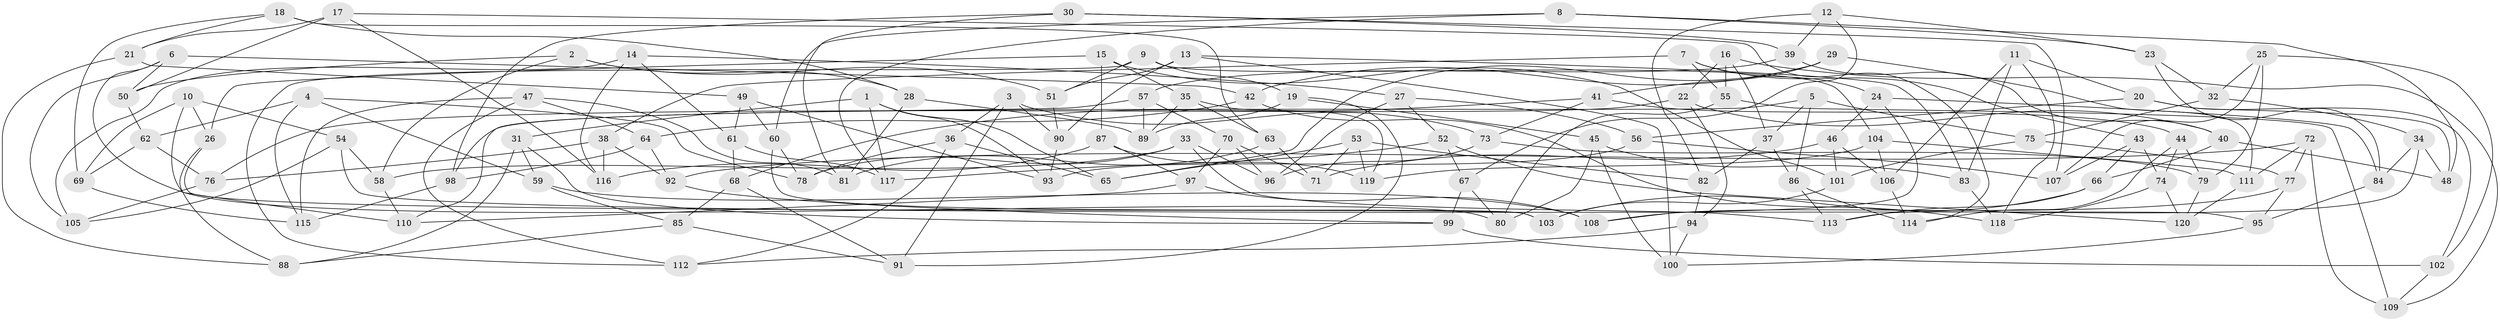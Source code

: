 // Generated by graph-tools (version 1.1) at 2025/57/03/09/25 04:57:11]
// undirected, 120 vertices, 240 edges
graph export_dot {
graph [start="1"]
  node [color=gray90,style=filled];
  1;
  2;
  3;
  4;
  5;
  6;
  7;
  8;
  9;
  10;
  11;
  12;
  13;
  14;
  15;
  16;
  17;
  18;
  19;
  20;
  21;
  22;
  23;
  24;
  25;
  26;
  27;
  28;
  29;
  30;
  31;
  32;
  33;
  34;
  35;
  36;
  37;
  38;
  39;
  40;
  41;
  42;
  43;
  44;
  45;
  46;
  47;
  48;
  49;
  50;
  51;
  52;
  53;
  54;
  55;
  56;
  57;
  58;
  59;
  60;
  61;
  62;
  63;
  64;
  65;
  66;
  67;
  68;
  69;
  70;
  71;
  72;
  73;
  74;
  75;
  76;
  77;
  78;
  79;
  80;
  81;
  82;
  83;
  84;
  85;
  86;
  87;
  88;
  89;
  90;
  91;
  92;
  93;
  94;
  95;
  96;
  97;
  98;
  99;
  100;
  101;
  102;
  103;
  104;
  105;
  106;
  107;
  108;
  109;
  110;
  111;
  112;
  113;
  114;
  115;
  116;
  117;
  118;
  119;
  120;
  1 -- 93;
  1 -- 65;
  1 -- 31;
  1 -- 117;
  2 -- 51;
  2 -- 58;
  2 -- 28;
  2 -- 50;
  3 -- 36;
  3 -- 90;
  3 -- 73;
  3 -- 91;
  4 -- 59;
  4 -- 62;
  4 -- 78;
  4 -- 115;
  5 -- 86;
  5 -- 98;
  5 -- 75;
  5 -- 37;
  6 -- 80;
  6 -- 105;
  6 -- 50;
  6 -- 42;
  7 -- 55;
  7 -- 24;
  7 -- 43;
  7 -- 38;
  8 -- 48;
  8 -- 117;
  8 -- 60;
  8 -- 23;
  9 -- 112;
  9 -- 19;
  9 -- 104;
  9 -- 51;
  10 -- 26;
  10 -- 54;
  10 -- 110;
  10 -- 69;
  11 -- 83;
  11 -- 106;
  11 -- 118;
  11 -- 20;
  12 -- 82;
  12 -- 23;
  12 -- 39;
  12 -- 67;
  13 -- 83;
  13 -- 51;
  13 -- 90;
  13 -- 100;
  14 -- 105;
  14 -- 116;
  14 -- 27;
  14 -- 61;
  15 -- 26;
  15 -- 101;
  15 -- 35;
  15 -- 87;
  16 -- 37;
  16 -- 22;
  16 -- 109;
  16 -- 55;
  17 -- 50;
  17 -- 116;
  17 -- 114;
  17 -- 21;
  18 -- 28;
  18 -- 21;
  18 -- 63;
  18 -- 69;
  19 -- 45;
  19 -- 89;
  19 -- 91;
  20 -- 56;
  20 -- 102;
  20 -- 48;
  21 -- 88;
  21 -- 49;
  22 -- 76;
  22 -- 40;
  22 -- 94;
  23 -- 84;
  23 -- 32;
  24 -- 84;
  24 -- 108;
  24 -- 46;
  25 -- 107;
  25 -- 102;
  25 -- 79;
  25 -- 32;
  26 -- 103;
  26 -- 88;
  27 -- 96;
  27 -- 56;
  27 -- 52;
  28 -- 81;
  28 -- 89;
  29 -- 65;
  29 -- 41;
  29 -- 42;
  29 -- 111;
  30 -- 39;
  30 -- 107;
  30 -- 81;
  30 -- 98;
  31 -- 88;
  31 -- 59;
  31 -- 99;
  32 -- 75;
  32 -- 34;
  33 -- 78;
  33 -- 58;
  33 -- 113;
  33 -- 96;
  34 -- 48;
  34 -- 113;
  34 -- 84;
  35 -- 63;
  35 -- 119;
  35 -- 89;
  36 -- 112;
  36 -- 65;
  36 -- 78;
  37 -- 82;
  37 -- 86;
  38 -- 92;
  38 -- 116;
  38 -- 76;
  39 -- 57;
  39 -- 40;
  40 -- 48;
  40 -- 66;
  41 -- 68;
  41 -- 44;
  41 -- 73;
  42 -- 118;
  42 -- 64;
  43 -- 74;
  43 -- 107;
  43 -- 66;
  44 -- 79;
  44 -- 114;
  44 -- 74;
  45 -- 100;
  45 -- 83;
  45 -- 80;
  46 -- 106;
  46 -- 101;
  46 -- 71;
  47 -- 112;
  47 -- 81;
  47 -- 115;
  47 -- 64;
  49 -- 60;
  49 -- 93;
  49 -- 61;
  50 -- 62;
  51 -- 90;
  52 -- 120;
  52 -- 67;
  52 -- 117;
  53 -- 71;
  53 -- 65;
  53 -- 119;
  53 -- 82;
  54 -- 95;
  54 -- 58;
  54 -- 105;
  55 -- 109;
  55 -- 80;
  56 -- 107;
  56 -- 93;
  57 -- 110;
  57 -- 89;
  57 -- 70;
  58 -- 110;
  59 -- 85;
  59 -- 108;
  60 -- 78;
  60 -- 103;
  61 -- 68;
  61 -- 117;
  62 -- 76;
  62 -- 69;
  63 -- 81;
  63 -- 71;
  64 -- 98;
  64 -- 92;
  66 -- 113;
  66 -- 103;
  67 -- 99;
  67 -- 80;
  68 -- 91;
  68 -- 85;
  69 -- 115;
  70 -- 97;
  70 -- 71;
  70 -- 96;
  72 -- 92;
  72 -- 77;
  72 -- 109;
  72 -- 111;
  73 -- 79;
  73 -- 96;
  74 -- 118;
  74 -- 120;
  75 -- 77;
  75 -- 101;
  76 -- 105;
  77 -- 95;
  77 -- 108;
  79 -- 120;
  82 -- 94;
  83 -- 118;
  84 -- 95;
  85 -- 91;
  85 -- 88;
  86 -- 114;
  86 -- 113;
  87 -- 97;
  87 -- 116;
  87 -- 119;
  90 -- 93;
  92 -- 99;
  94 -- 100;
  94 -- 112;
  95 -- 100;
  97 -- 110;
  97 -- 108;
  98 -- 115;
  99 -- 102;
  101 -- 103;
  102 -- 109;
  104 -- 119;
  104 -- 106;
  104 -- 111;
  106 -- 114;
  111 -- 120;
}
